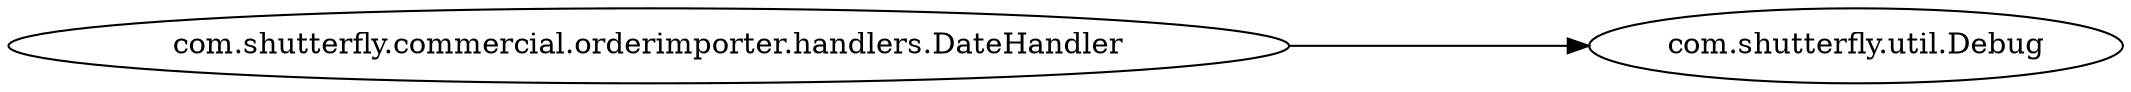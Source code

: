 digraph dependencyGraph {
 concentrate=true;
 rankdir="LR"; 
ranksep="2.0";
"com.shutterfly.commercial.orderimporter.handlers.DateHandler"; 
"com.shutterfly.commercial.orderimporter.handlers.DateHandler"->"com.shutterfly.util.Debug";
splines="ortho";
}
